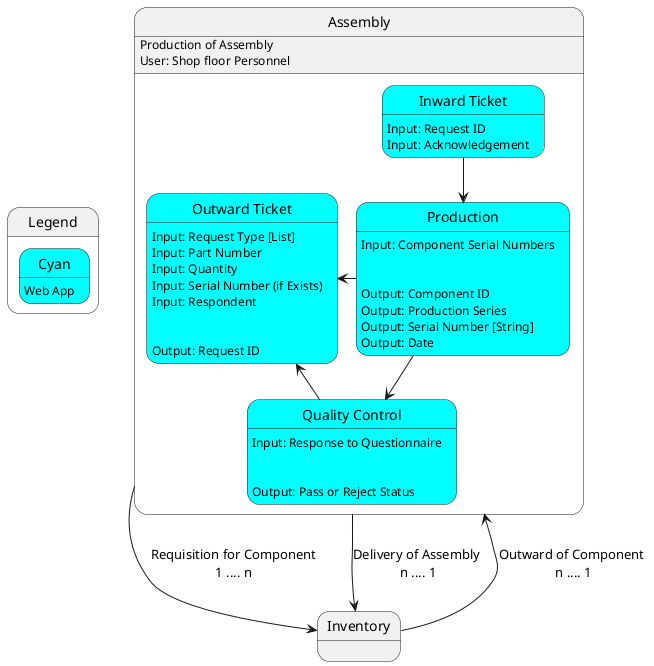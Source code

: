 @startuml
state Legend{
    state Cyan #cyan
    Cyan: Web App
}

    state Assembly {
        Assembly: Production of Assembly
        Assembly: User: Shop floor Personnel

        state "Production" as prd #cyan{
            prd : Input: Component Serial Numbers
            prd : \n
            prd : Output: Component ID
            prd : Output: Production Series
            prd : Output: Serial Number [String]
            prd : Output: Date            
        }

        state "Inward Ticket" as pinvt #cyan{
            pinvt : Input: Request ID
            pinvt : Input: Acknowledgement
        }

        state "Outward Ticket" as poutt #cyan{
            poutt : Input: Request Type [List]
            poutt : Input: Part Number
            poutt : Input: Quantity
            poutt : Input: Serial Number (if Exists)
            poutt : Input: Respondent
            poutt : \n
            poutt : Output: Request ID
        }

        state "Quality Control" as qc #cyan {
            qc : Input: Response to Questionnaire
            qc : \n
            qc : Output: Pass or Reject Status
        }

        pinvt --> prd
        prd -l-> poutt
        prd --> qc
        qc -r-> poutt
    }

    Inventory --> Assembly: Outward of Component \nn .... 1
    Assembly --> Inventory: Requisition for Component\n1 .... n
    Assembly --> Inventory: Delivery of Assembly \nn .... 1

@enduml